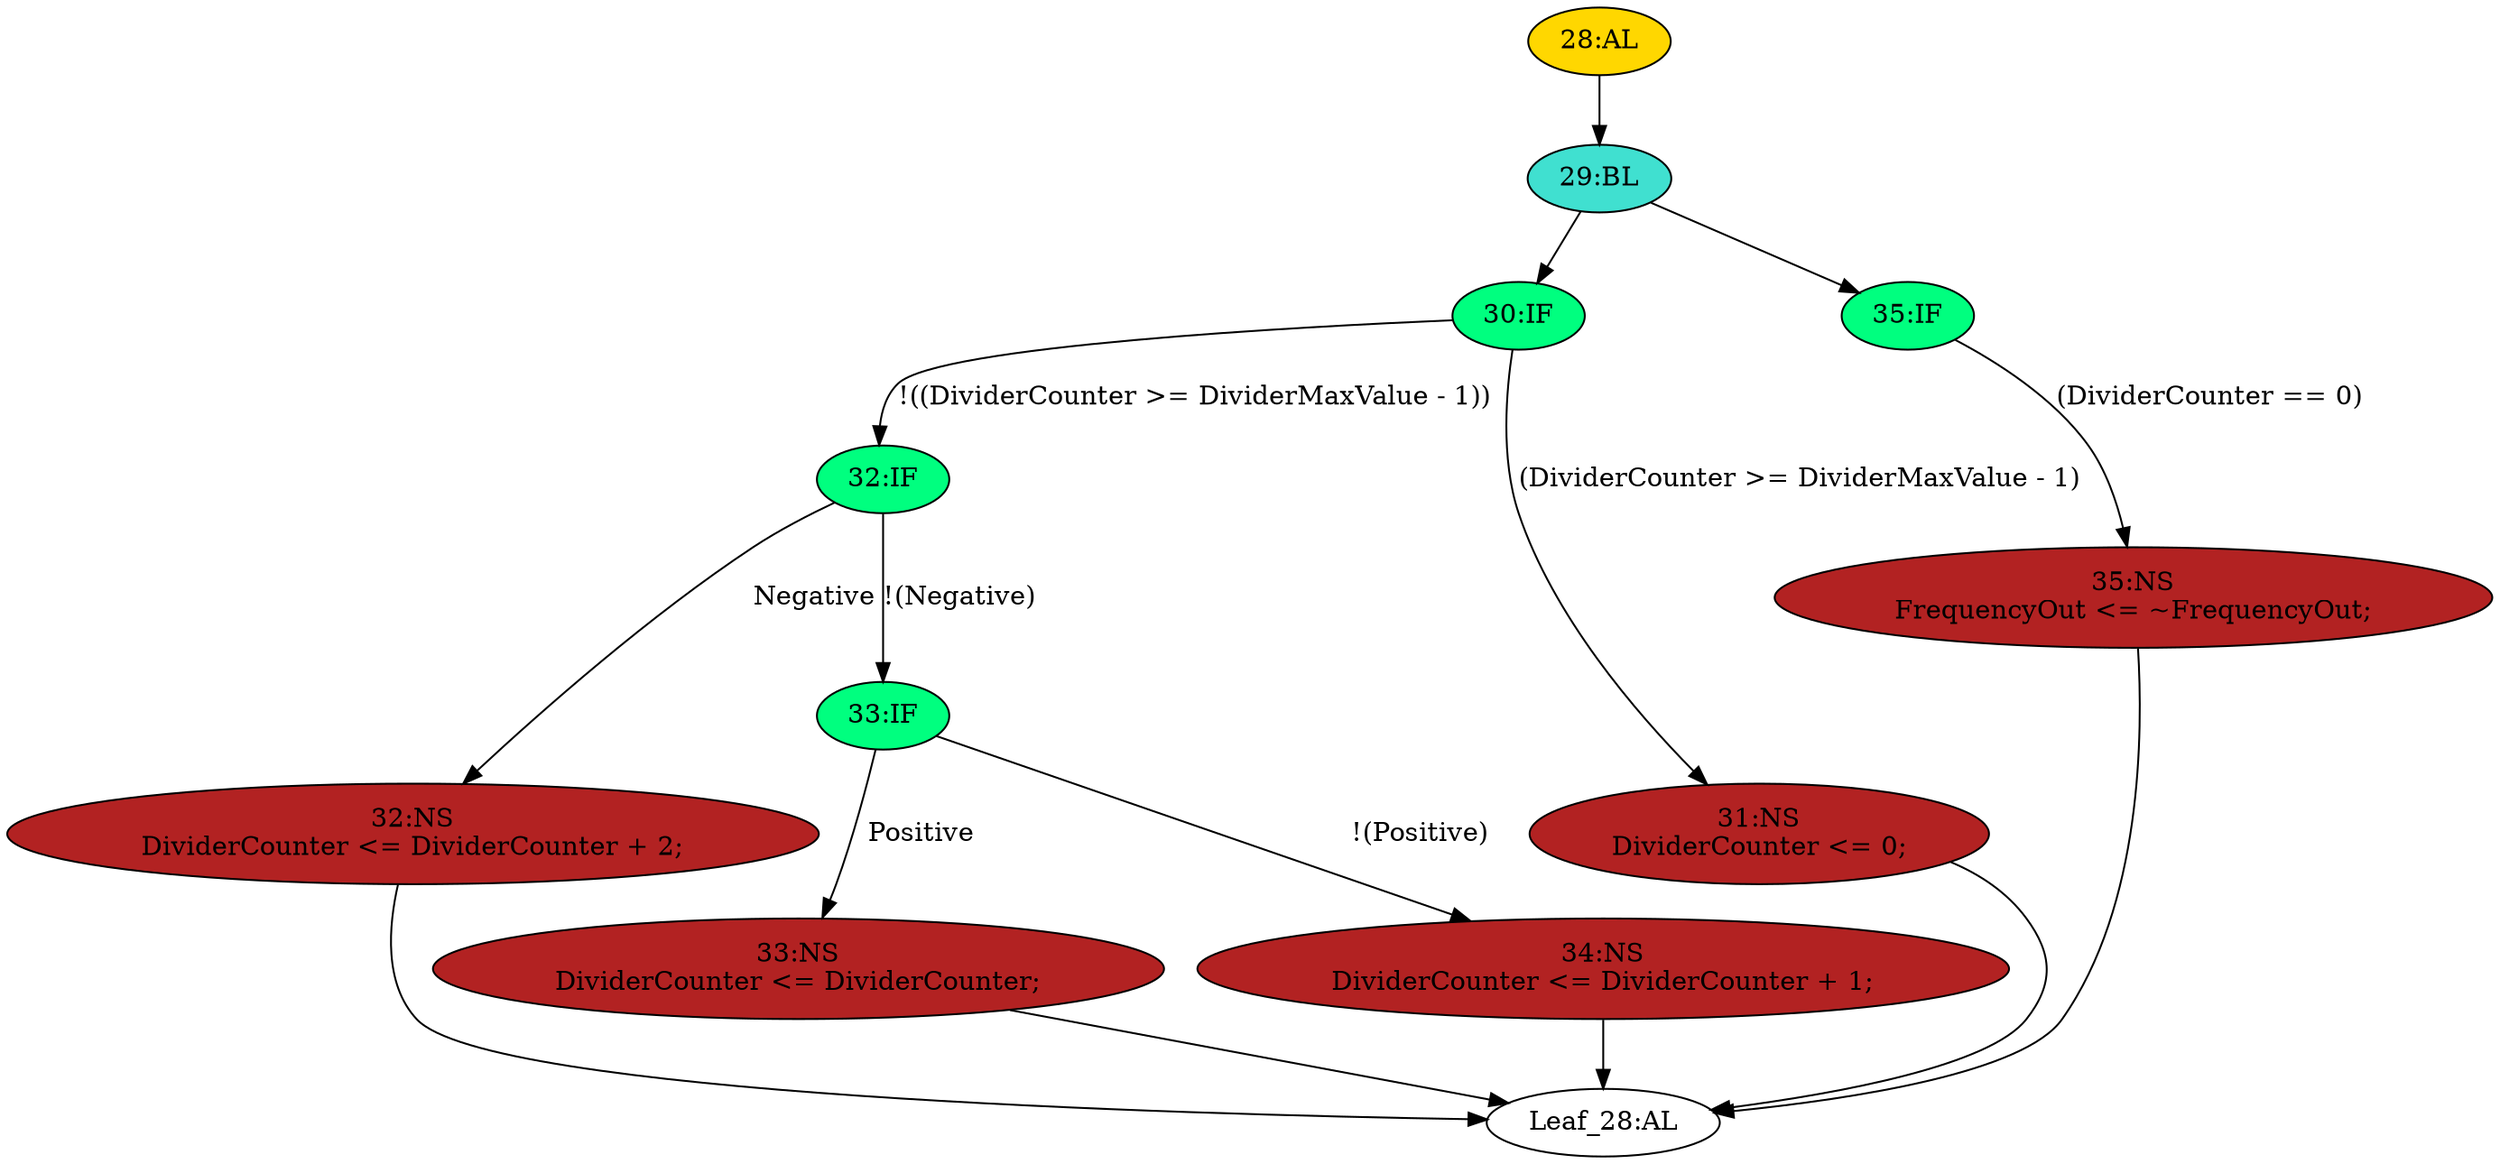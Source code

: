 strict digraph "" {
	node [label="\N"];
	"32:NS"	 [ast="<pyverilog.vparser.ast.NonblockingSubstitution object at 0x7ff061cd9510>",
		fillcolor=firebrick,
		label="32:NS
DividerCounter <= DividerCounter + 2;",
		statements="[<pyverilog.vparser.ast.NonblockingSubstitution object at 0x7ff061cd9510>]",
		style=filled,
		typ=NonblockingSubstitution];
	"Leaf_28:AL"	 [def_var="['FrequencyOut', 'DividerCounter']",
		label="Leaf_28:AL"];
	"32:NS" -> "Leaf_28:AL"	 [cond="[]",
		lineno=None];
	"35:NS"	 [ast="<pyverilog.vparser.ast.NonblockingSubstitution object at 0x7ff061cd9310>",
		fillcolor=firebrick,
		label="35:NS
FrequencyOut <= ~FrequencyOut;",
		statements="[<pyverilog.vparser.ast.NonblockingSubstitution object at 0x7ff061cd9310>]",
		style=filled,
		typ=NonblockingSubstitution];
	"35:NS" -> "Leaf_28:AL"	 [cond="[]",
		lineno=None];
	"32:IF"	 [ast="<pyverilog.vparser.ast.IfStatement object at 0x7ff061cd9b10>",
		fillcolor=springgreen,
		label="32:IF",
		statements="[]",
		style=filled,
		typ=IfStatement];
	"32:IF" -> "32:NS"	 [cond="['Negative']",
		label=Negative,
		lineno=32];
	"33:IF"	 [ast="<pyverilog.vparser.ast.IfStatement object at 0x7ff061cd9890>",
		fillcolor=springgreen,
		label="33:IF",
		statements="[]",
		style=filled,
		typ=IfStatement];
	"32:IF" -> "33:IF"	 [cond="['Negative']",
		label="!(Negative)",
		lineno=32];
	"33:NS"	 [ast="<pyverilog.vparser.ast.NonblockingSubstitution object at 0x7ff061cd9ad0>",
		fillcolor=firebrick,
		label="33:NS
DividerCounter <= DividerCounter;",
		statements="[<pyverilog.vparser.ast.NonblockingSubstitution object at 0x7ff061cd9ad0>]",
		style=filled,
		typ=NonblockingSubstitution];
	"33:IF" -> "33:NS"	 [cond="['Positive']",
		label=Positive,
		lineno=33];
	"34:NS"	 [ast="<pyverilog.vparser.ast.NonblockingSubstitution object at 0x7ff061cd9850>",
		fillcolor=firebrick,
		label="34:NS
DividerCounter <= DividerCounter + 1;",
		statements="[<pyverilog.vparser.ast.NonblockingSubstitution object at 0x7ff061cd9850>]",
		style=filled,
		typ=NonblockingSubstitution];
	"33:IF" -> "34:NS"	 [cond="['Positive']",
		label="!(Positive)",
		lineno=33];
	"31:NS"	 [ast="<pyverilog.vparser.ast.NonblockingSubstitution object at 0x7ff061cd9cd0>",
		fillcolor=firebrick,
		label="31:NS
DividerCounter <= 0;",
		statements="[<pyverilog.vparser.ast.NonblockingSubstitution object at 0x7ff061cd9cd0>]",
		style=filled,
		typ=NonblockingSubstitution];
	"31:NS" -> "Leaf_28:AL"	 [cond="[]",
		lineno=None];
	"30:IF"	 [ast="<pyverilog.vparser.ast.IfStatement object at 0x7ff061cd9810>",
		fillcolor=springgreen,
		label="30:IF",
		statements="[]",
		style=filled,
		typ=IfStatement];
	"30:IF" -> "32:IF"	 [cond="['DividerCounter', 'DividerMaxValue']",
		label="!((DividerCounter >= DividerMaxValue - 1))",
		lineno=30];
	"30:IF" -> "31:NS"	 [cond="['DividerCounter', 'DividerMaxValue']",
		label="(DividerCounter >= DividerMaxValue - 1)",
		lineno=30];
	"33:NS" -> "Leaf_28:AL"	 [cond="[]",
		lineno=None];
	"28:AL"	 [ast="<pyverilog.vparser.ast.Always object at 0x7ff061cd9f10>",
		clk_sens=True,
		fillcolor=gold,
		label="28:AL",
		sens="['MainClock']",
		statements="[]",
		style=filled,
		typ=Always,
		use_var="['DividerMaxValue', 'FrequencyOut', 'DividerCounter', 'Negative', 'Positive']"];
	"29:BL"	 [ast="<pyverilog.vparser.ast.Block object at 0x7ff061cd9ed0>",
		fillcolor=turquoise,
		label="29:BL",
		statements="[]",
		style=filled,
		typ=Block];
	"28:AL" -> "29:BL"	 [cond="[]",
		lineno=None];
	"35:IF"	 [ast="<pyverilog.vparser.ast.IfStatement object at 0x7ff061cb25d0>",
		fillcolor=springgreen,
		label="35:IF",
		statements="[]",
		style=filled,
		typ=IfStatement];
	"35:IF" -> "35:NS"	 [cond="['DividerCounter']",
		label="(DividerCounter == 0)",
		lineno=35];
	"29:BL" -> "30:IF"	 [cond="[]",
		lineno=None];
	"29:BL" -> "35:IF"	 [cond="[]",
		lineno=None];
	"34:NS" -> "Leaf_28:AL"	 [cond="[]",
		lineno=None];
}
